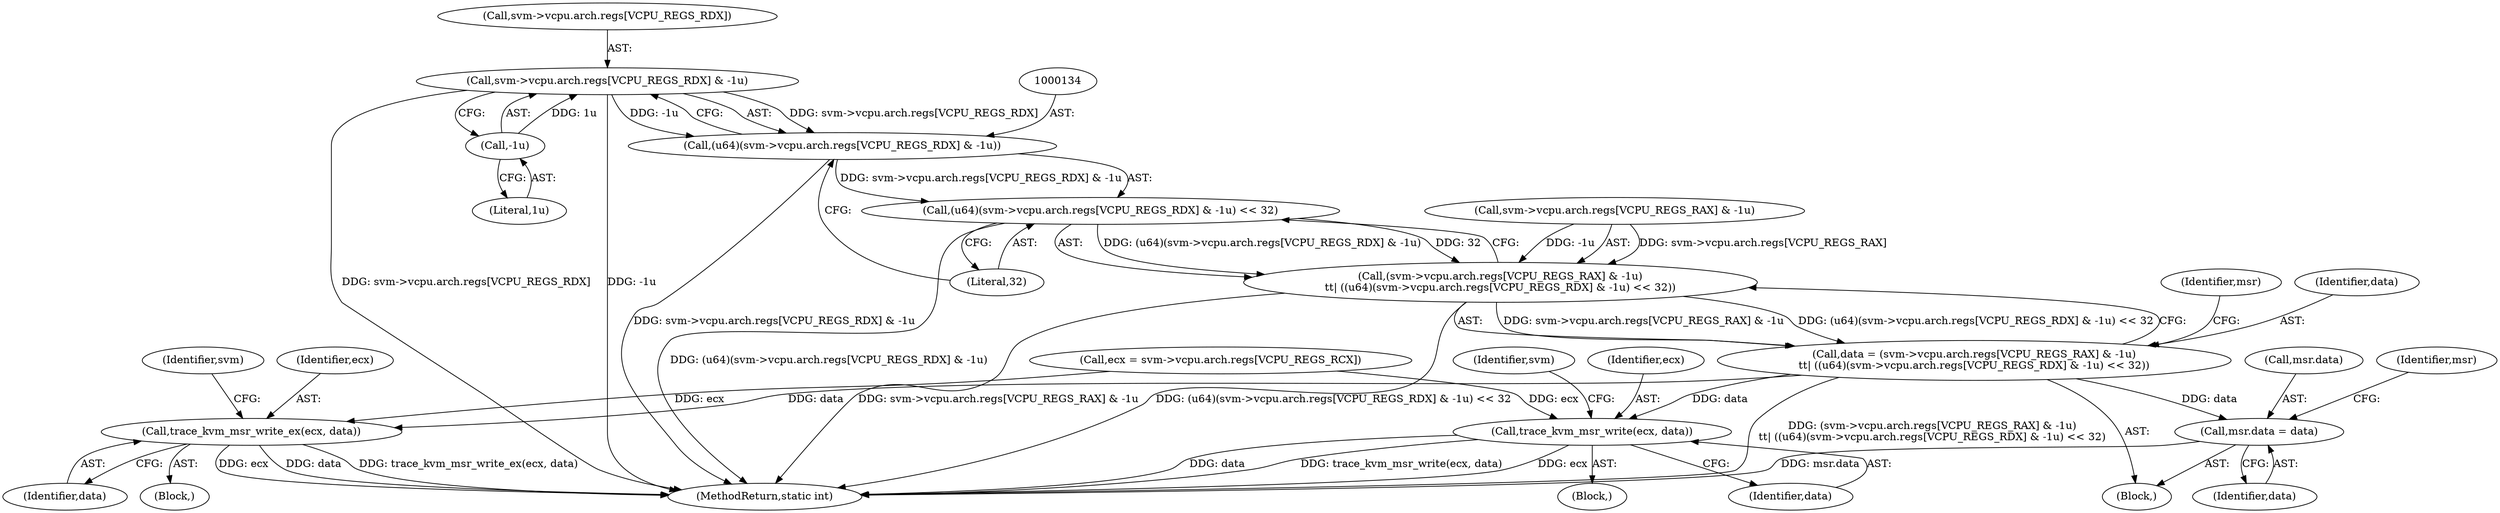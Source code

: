 digraph "0_linux_854e8bb1aa06c578c2c9145fa6bfe3680ef63b23@pointer" {
"1000135" [label="(Call,svm->vcpu.arch.regs[VCPU_REGS_RDX] & -1u)"];
"1000145" [label="(Call,-1u)"];
"1000133" [label="(Call,(u64)(svm->vcpu.arch.regs[VCPU_REGS_RDX] & -1u))"];
"1000132" [label="(Call,(u64)(svm->vcpu.arch.regs[VCPU_REGS_RDX] & -1u) << 32)"];
"1000119" [label="(Call,(svm->vcpu.arch.regs[VCPU_REGS_RAX] & -1u)\n\t\t| ((u64)(svm->vcpu.arch.regs[VCPU_REGS_RDX] & -1u) << 32))"];
"1000117" [label="(Call,data = (svm->vcpu.arch.regs[VCPU_REGS_RAX] & -1u)\n\t\t| ((u64)(svm->vcpu.arch.regs[VCPU_REGS_RDX] & -1u) << 32))"];
"1000148" [label="(Call,msr.data = data)"];
"1000183" [label="(Call,trace_kvm_msr_write_ex(ecx, data))"];
"1000194" [label="(Call,trace_kvm_msr_write(ecx, data))"];
"1000150" [label="(Identifier,msr)"];
"1000117" [label="(Call,data = (svm->vcpu.arch.regs[VCPU_REGS_RAX] & -1u)\n\t\t| ((u64)(svm->vcpu.arch.regs[VCPU_REGS_RDX] & -1u) << 32))"];
"1000155" [label="(Identifier,msr)"];
"1000118" [label="(Identifier,data)"];
"1000105" [label="(Call,ecx = svm->vcpu.arch.regs[VCPU_REGS_RCX])"];
"1000184" [label="(Identifier,ecx)"];
"1000119" [label="(Call,(svm->vcpu.arch.regs[VCPU_REGS_RAX] & -1u)\n\t\t| ((u64)(svm->vcpu.arch.regs[VCPU_REGS_RDX] & -1u) << 32))"];
"1000136" [label="(Call,svm->vcpu.arch.regs[VCPU_REGS_RDX])"];
"1000133" [label="(Call,(u64)(svm->vcpu.arch.regs[VCPU_REGS_RDX] & -1u))"];
"1000183" [label="(Call,trace_kvm_msr_write_ex(ecx, data))"];
"1000194" [label="(Call,trace_kvm_msr_write(ecx, data))"];
"1000120" [label="(Call,svm->vcpu.arch.regs[VCPU_REGS_RAX] & -1u)"];
"1000102" [label="(Block,)"];
"1000135" [label="(Call,svm->vcpu.arch.regs[VCPU_REGS_RDX] & -1u)"];
"1000204" [label="(MethodReturn,static int)"];
"1000193" [label="(Block,)"];
"1000185" [label="(Identifier,data)"];
"1000200" [label="(Identifier,svm)"];
"1000182" [label="(Block,)"];
"1000189" [label="(Identifier,svm)"];
"1000147" [label="(Literal,32)"];
"1000195" [label="(Identifier,ecx)"];
"1000145" [label="(Call,-1u)"];
"1000152" [label="(Identifier,data)"];
"1000149" [label="(Call,msr.data)"];
"1000196" [label="(Identifier,data)"];
"1000146" [label="(Literal,1u)"];
"1000148" [label="(Call,msr.data = data)"];
"1000132" [label="(Call,(u64)(svm->vcpu.arch.regs[VCPU_REGS_RDX] & -1u) << 32)"];
"1000135" -> "1000133"  [label="AST: "];
"1000135" -> "1000145"  [label="CFG: "];
"1000136" -> "1000135"  [label="AST: "];
"1000145" -> "1000135"  [label="AST: "];
"1000133" -> "1000135"  [label="CFG: "];
"1000135" -> "1000204"  [label="DDG: svm->vcpu.arch.regs[VCPU_REGS_RDX]"];
"1000135" -> "1000204"  [label="DDG: -1u"];
"1000135" -> "1000133"  [label="DDG: svm->vcpu.arch.regs[VCPU_REGS_RDX]"];
"1000135" -> "1000133"  [label="DDG: -1u"];
"1000145" -> "1000135"  [label="DDG: 1u"];
"1000145" -> "1000146"  [label="CFG: "];
"1000146" -> "1000145"  [label="AST: "];
"1000133" -> "1000132"  [label="AST: "];
"1000134" -> "1000133"  [label="AST: "];
"1000147" -> "1000133"  [label="CFG: "];
"1000133" -> "1000204"  [label="DDG: svm->vcpu.arch.regs[VCPU_REGS_RDX] & -1u"];
"1000133" -> "1000132"  [label="DDG: svm->vcpu.arch.regs[VCPU_REGS_RDX] & -1u"];
"1000132" -> "1000119"  [label="AST: "];
"1000132" -> "1000147"  [label="CFG: "];
"1000147" -> "1000132"  [label="AST: "];
"1000119" -> "1000132"  [label="CFG: "];
"1000132" -> "1000204"  [label="DDG: (u64)(svm->vcpu.arch.regs[VCPU_REGS_RDX] & -1u)"];
"1000132" -> "1000119"  [label="DDG: (u64)(svm->vcpu.arch.regs[VCPU_REGS_RDX] & -1u)"];
"1000132" -> "1000119"  [label="DDG: 32"];
"1000119" -> "1000117"  [label="AST: "];
"1000120" -> "1000119"  [label="AST: "];
"1000117" -> "1000119"  [label="CFG: "];
"1000119" -> "1000204"  [label="DDG: (u64)(svm->vcpu.arch.regs[VCPU_REGS_RDX] & -1u) << 32"];
"1000119" -> "1000204"  [label="DDG: svm->vcpu.arch.regs[VCPU_REGS_RAX] & -1u"];
"1000119" -> "1000117"  [label="DDG: svm->vcpu.arch.regs[VCPU_REGS_RAX] & -1u"];
"1000119" -> "1000117"  [label="DDG: (u64)(svm->vcpu.arch.regs[VCPU_REGS_RDX] & -1u) << 32"];
"1000120" -> "1000119"  [label="DDG: svm->vcpu.arch.regs[VCPU_REGS_RAX]"];
"1000120" -> "1000119"  [label="DDG: -1u"];
"1000117" -> "1000102"  [label="AST: "];
"1000118" -> "1000117"  [label="AST: "];
"1000150" -> "1000117"  [label="CFG: "];
"1000117" -> "1000204"  [label="DDG: (svm->vcpu.arch.regs[VCPU_REGS_RAX] & -1u)\n\t\t| ((u64)(svm->vcpu.arch.regs[VCPU_REGS_RDX] & -1u) << 32)"];
"1000117" -> "1000148"  [label="DDG: data"];
"1000117" -> "1000183"  [label="DDG: data"];
"1000117" -> "1000194"  [label="DDG: data"];
"1000148" -> "1000102"  [label="AST: "];
"1000148" -> "1000152"  [label="CFG: "];
"1000149" -> "1000148"  [label="AST: "];
"1000152" -> "1000148"  [label="AST: "];
"1000155" -> "1000148"  [label="CFG: "];
"1000148" -> "1000204"  [label="DDG: msr.data"];
"1000183" -> "1000182"  [label="AST: "];
"1000183" -> "1000185"  [label="CFG: "];
"1000184" -> "1000183"  [label="AST: "];
"1000185" -> "1000183"  [label="AST: "];
"1000189" -> "1000183"  [label="CFG: "];
"1000183" -> "1000204"  [label="DDG: data"];
"1000183" -> "1000204"  [label="DDG: trace_kvm_msr_write_ex(ecx, data)"];
"1000183" -> "1000204"  [label="DDG: ecx"];
"1000105" -> "1000183"  [label="DDG: ecx"];
"1000194" -> "1000193"  [label="AST: "];
"1000194" -> "1000196"  [label="CFG: "];
"1000195" -> "1000194"  [label="AST: "];
"1000196" -> "1000194"  [label="AST: "];
"1000200" -> "1000194"  [label="CFG: "];
"1000194" -> "1000204"  [label="DDG: trace_kvm_msr_write(ecx, data)"];
"1000194" -> "1000204"  [label="DDG: ecx"];
"1000194" -> "1000204"  [label="DDG: data"];
"1000105" -> "1000194"  [label="DDG: ecx"];
}
